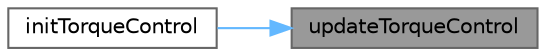 digraph "updateTorqueControl"
{
 // LATEX_PDF_SIZE
  bgcolor="transparent";
  edge [fontname=Helvetica,fontsize=10,labelfontname=Helvetica,labelfontsize=10];
  node [fontname=Helvetica,fontsize=10,shape=box,height=0.2,width=0.4];
  rankdir="RL";
  Node1 [label="updateTorqueControl",height=0.2,width=0.4,color="gray40", fillcolor="grey60", style="filled", fontcolor="black",tooltip="Updates the Torque Control Actuator based on sensor inputs and calculations."];
  Node1 -> Node2 [dir="back",color="steelblue1",style="solid"];
  Node2 [label="initTorqueControl",height=0.2,width=0.4,color="grey40", fillcolor="white", style="filled",URL="$TorqueControl_8c.html#aeefa77a69d64da42889a3fb81c8fbe3b",tooltip="Initializes the Torque Control Actuator with initial settings."];
}

